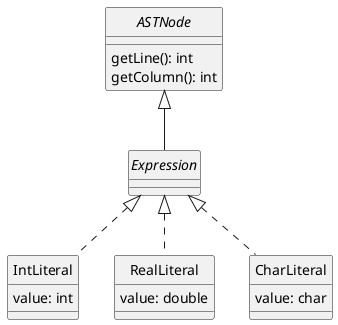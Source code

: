 @startuml Expressions
skinparam style strictuml
skinparam monochrome true


interface ASTNode {
    getLine(): int
    getColumn(): int
}

interface Expression

class IntLiteral {
    value: int
}

class RealLiteral {
    value: double
}

class CharLiteral {
    value: char
}

ASTNode <|-- Expression
Expression <|.. IntLiteral
Expression <|.. RealLiteral
Expression <|.. CharLiteral


@enduml
